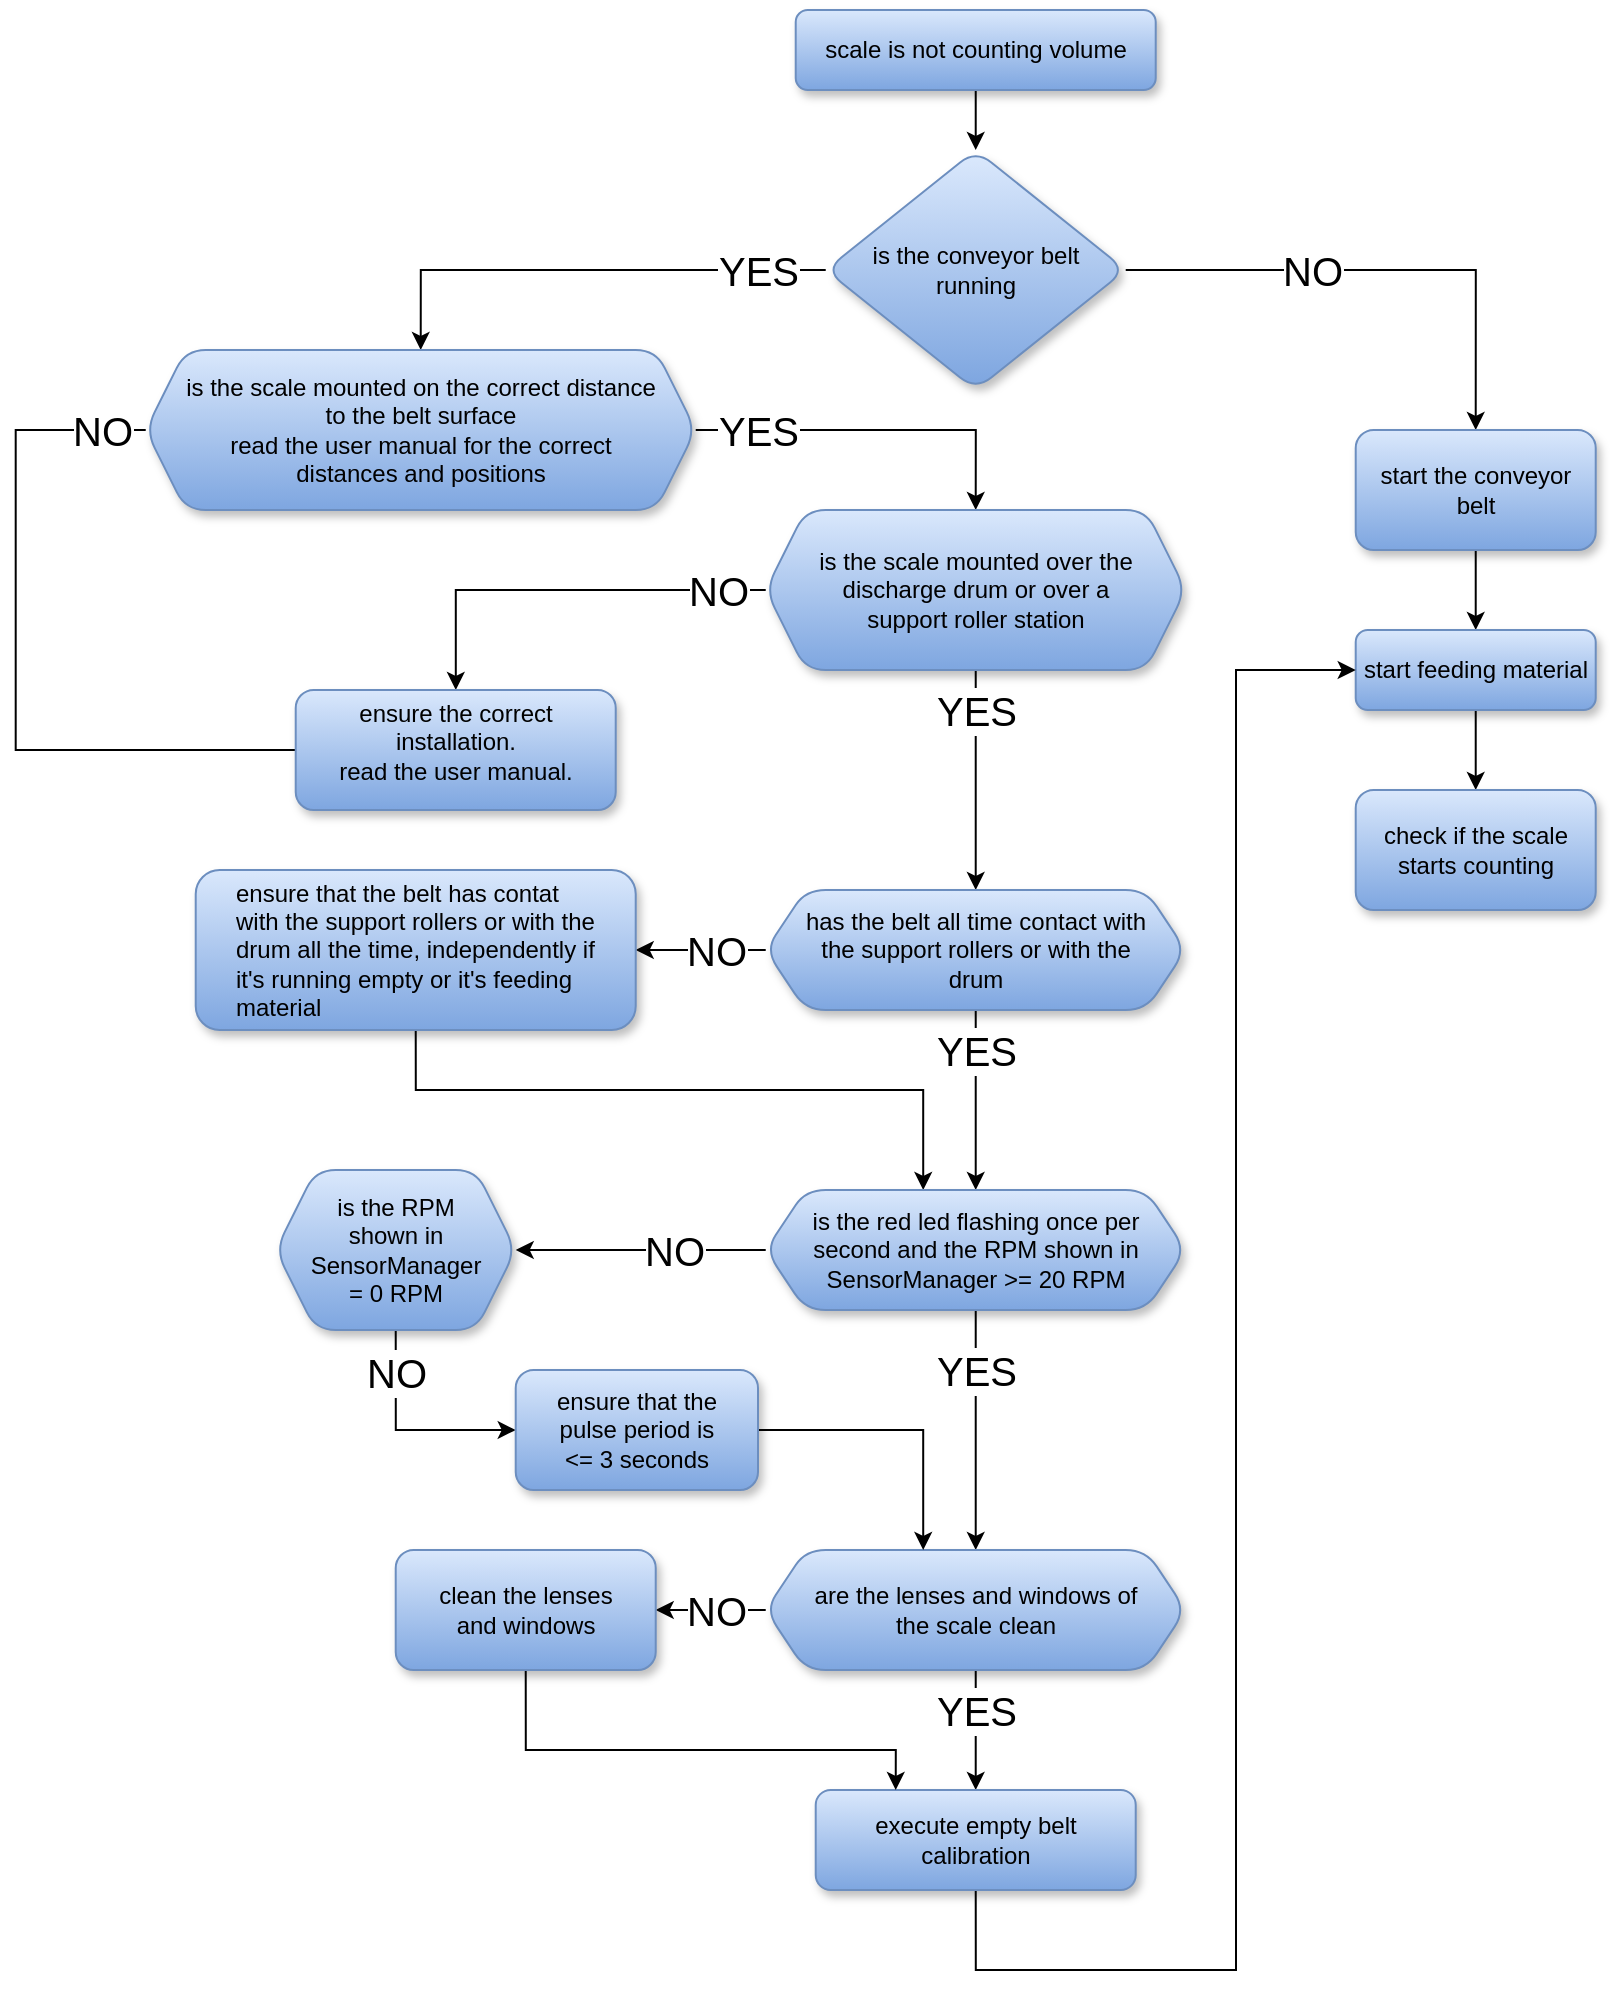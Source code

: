 <mxfile version="24.7.3" type="github">
  <diagram name="Seite-1" id="SzO660v62tbblVOPT_uv">
    <mxGraphModel dx="3550" dy="1830" grid="1" gridSize="10" guides="1" tooltips="1" connect="1" arrows="1" fold="1" page="1" pageScale="1" pageWidth="827" pageHeight="1169" math="0" shadow="0">
      <root>
        <mxCell id="0" />
        <mxCell id="1" parent="0" />
        <mxCell id="nqDF6ASY-rxrb7wUY3rS-10" style="edgeStyle=orthogonalEdgeStyle;rounded=0;orthogonalLoop=1;jettySize=auto;html=1;exitX=0.5;exitY=1;exitDx=0;exitDy=0;entryX=0.5;entryY=0;entryDx=0;entryDy=0;" parent="1" source="nqDF6ASY-rxrb7wUY3rS-1" target="nqDF6ASY-rxrb7wUY3rS-2" edge="1">
          <mxGeometry relative="1" as="geometry" />
        </mxCell>
        <mxCell id="nqDF6ASY-rxrb7wUY3rS-1" value="scale is not counting volume" style="rounded=1;whiteSpace=wrap;html=1;fillColor=#dae8fc;gradientColor=#7ea6e0;strokeColor=#6c8ebf;shadow=1;" parent="1" vertex="1">
          <mxGeometry x="408.86" y="40" width="180" height="40" as="geometry" />
        </mxCell>
        <mxCell id="nqDF6ASY-rxrb7wUY3rS-8" style="edgeStyle=orthogonalEdgeStyle;rounded=0;orthogonalLoop=1;jettySize=auto;html=1;exitX=1;exitY=0.5;exitDx=0;exitDy=0;entryX=0.5;entryY=0;entryDx=0;entryDy=0;" parent="1" source="nqDF6ASY-rxrb7wUY3rS-2" target="nqDF6ASY-rxrb7wUY3rS-7" edge="1">
          <mxGeometry relative="1" as="geometry" />
        </mxCell>
        <mxCell id="nqDF6ASY-rxrb7wUY3rS-9" value="NO" style="edgeLabel;html=1;align=center;verticalAlign=middle;resizable=0;points=[];fontSize=20;" parent="nqDF6ASY-rxrb7wUY3rS-8" vertex="1" connectable="0">
          <mxGeometry x="-0.154" y="2" relative="1" as="geometry">
            <mxPoint x="-15" y="2" as="offset" />
          </mxGeometry>
        </mxCell>
        <mxCell id="nqDF6ASY-rxrb7wUY3rS-14" style="edgeStyle=orthogonalEdgeStyle;rounded=0;orthogonalLoop=1;jettySize=auto;html=1;exitX=0;exitY=0.5;exitDx=0;exitDy=0;entryX=0.5;entryY=0;entryDx=0;entryDy=0;" parent="1" source="nqDF6ASY-rxrb7wUY3rS-2" target="nqDF6ASY-rxrb7wUY3rS-16" edge="1">
          <mxGeometry relative="1" as="geometry">
            <mxPoint x="293.86" y="190" as="targetPoint" />
          </mxGeometry>
        </mxCell>
        <mxCell id="nqDF6ASY-rxrb7wUY3rS-15" value="YES" style="edgeLabel;html=1;align=center;verticalAlign=middle;resizable=0;points=[];fontSize=20;" parent="nqDF6ASY-rxrb7wUY3rS-14" vertex="1" connectable="0">
          <mxGeometry x="-0.161" relative="1" as="geometry">
            <mxPoint x="67" as="offset" />
          </mxGeometry>
        </mxCell>
        <mxCell id="nqDF6ASY-rxrb7wUY3rS-2" value="&lt;div style=&quot;&quot;&gt;&lt;span style=&quot;background-color: initial;&quot;&gt;is the conveyo&lt;/span&gt;&lt;span style=&quot;background-color: initial;&quot;&gt;r belt running&lt;/span&gt;&lt;/div&gt;" style="rhombus;whiteSpace=wrap;html=1;fillColor=#dae8fc;gradientColor=#7ea6e0;strokeColor=#6c8ebf;rounded=1;shadow=1;spacingRight=10;spacingLeft=10;spacing=0;" parent="1" vertex="1">
          <mxGeometry x="423.86" y="110" width="150" height="120" as="geometry" />
        </mxCell>
        <mxCell id="nqDF6ASY-rxrb7wUY3rS-12" style="edgeStyle=orthogonalEdgeStyle;rounded=0;orthogonalLoop=1;jettySize=auto;html=1;exitX=0.5;exitY=1;exitDx=0;exitDy=0;entryX=0.5;entryY=0;entryDx=0;entryDy=0;" parent="1" source="nqDF6ASY-rxrb7wUY3rS-7" target="nqDF6ASY-rxrb7wUY3rS-11" edge="1">
          <mxGeometry relative="1" as="geometry" />
        </mxCell>
        <mxCell id="nqDF6ASY-rxrb7wUY3rS-7" value="start the conveyor belt" style="rounded=1;whiteSpace=wrap;html=1;fillColor=#dae8fc;gradientColor=#7ea6e0;strokeColor=#6c8ebf;shadow=1;" parent="1" vertex="1">
          <mxGeometry x="688.86" y="250" width="120" height="60" as="geometry" />
        </mxCell>
        <mxCell id="05dexWdBGAUjfJd2ZQ2P-5" value="" style="edgeStyle=orthogonalEdgeStyle;rounded=0;orthogonalLoop=1;jettySize=auto;html=1;" parent="1" source="nqDF6ASY-rxrb7wUY3rS-11" target="05dexWdBGAUjfJd2ZQ2P-4" edge="1">
          <mxGeometry relative="1" as="geometry" />
        </mxCell>
        <mxCell id="nqDF6ASY-rxrb7wUY3rS-11" value="start feeding material" style="rounded=1;whiteSpace=wrap;html=1;fillColor=#dae8fc;gradientColor=#7ea6e0;strokeColor=#6c8ebf;shadow=1;" parent="1" vertex="1">
          <mxGeometry x="688.86" y="350" width="120" height="40" as="geometry" />
        </mxCell>
        <mxCell id="nqDF6ASY-rxrb7wUY3rS-19" style="edgeStyle=orthogonalEdgeStyle;rounded=0;orthogonalLoop=1;jettySize=auto;html=1;exitX=0.5;exitY=1;exitDx=0;exitDy=0;entryX=0.5;entryY=0;entryDx=0;entryDy=0;" parent="1" source="05dexWdBGAUjfJd2ZQ2P-12" target="05dexWdBGAUjfJd2ZQ2P-24" edge="1">
          <mxGeometry relative="1" as="geometry">
            <mxPoint x="408.86" y="270" as="sourcePoint" />
            <mxPoint x="498.86" y="610" as="targetPoint" />
          </mxGeometry>
        </mxCell>
        <mxCell id="nqDF6ASY-rxrb7wUY3rS-20" value="YES" style="edgeLabel;html=1;align=center;verticalAlign=middle;resizable=0;points=[];rounded=1;strokeColor=#6c8ebf;fontFamily=Helvetica;fontSize=20;fontColor=default;fillColor=#dae8fc;gradientColor=#7ea6e0;" parent="nqDF6ASY-rxrb7wUY3rS-19" vertex="1" connectable="0">
          <mxGeometry x="-0.073" y="4" relative="1" as="geometry">
            <mxPoint x="-4" y="-22" as="offset" />
          </mxGeometry>
        </mxCell>
        <mxCell id="05dexWdBGAUjfJd2ZQ2P-9" value="" style="edgeStyle=orthogonalEdgeStyle;rounded=0;orthogonalLoop=1;jettySize=auto;html=1;exitX=1;exitY=0.5;exitDx=0;exitDy=0;entryX=0.5;entryY=0;entryDx=0;entryDy=0;" parent="1" source="nqDF6ASY-rxrb7wUY3rS-16" target="05dexWdBGAUjfJd2ZQ2P-8" edge="1">
          <mxGeometry relative="1" as="geometry">
            <Array as="points">
              <mxPoint x="498.86" y="250" />
            </Array>
          </mxGeometry>
        </mxCell>
        <mxCell id="05dexWdBGAUjfJd2ZQ2P-11" value="YES" style="edgeLabel;html=1;align=center;verticalAlign=middle;resizable=0;points=[];rounded=1;strokeColor=#6c8ebf;fontFamily=Helvetica;fontSize=20;fontColor=default;labelBackgroundColor=default;fillColor=#dae8fc;gradientColor=#7ea6e0;" parent="05dexWdBGAUjfJd2ZQ2P-9" vertex="1" connectable="0">
          <mxGeometry x="-0.246" relative="1" as="geometry">
            <mxPoint x="-37" as="offset" />
          </mxGeometry>
        </mxCell>
        <mxCell id="05dexWdBGAUjfJd2ZQ2P-19" style="edgeStyle=orthogonalEdgeStyle;rounded=0;orthogonalLoop=1;jettySize=auto;html=1;exitX=0;exitY=0.5;exitDx=0;exitDy=0;entryX=0.5;entryY=0;entryDx=0;entryDy=0;" parent="1" source="nqDF6ASY-rxrb7wUY3rS-16" target="05dexWdBGAUjfJd2ZQ2P-15" edge="1">
          <mxGeometry relative="1" as="geometry">
            <Array as="points">
              <mxPoint x="18.86" y="250" />
              <mxPoint x="18.86" y="410" />
              <mxPoint x="238.86" y="410" />
            </Array>
          </mxGeometry>
        </mxCell>
        <mxCell id="05dexWdBGAUjfJd2ZQ2P-20" value="NO" style="edgeLabel;html=1;align=center;verticalAlign=middle;resizable=0;points=[];rounded=1;strokeColor=#6c8ebf;fontFamily=Helvetica;fontSize=20;fontColor=default;labelBackgroundColor=default;fillColor=#dae8fc;gradientColor=#7ea6e0;spacing=3;spacingRight=0;" parent="05dexWdBGAUjfJd2ZQ2P-19" vertex="1" connectable="0">
          <mxGeometry x="-0.774" relative="1" as="geometry">
            <mxPoint x="31" as="offset" />
          </mxGeometry>
        </mxCell>
        <mxCell id="nqDF6ASY-rxrb7wUY3rS-16" value="is the scale mounted on the correct distance to the belt surface&lt;br&gt;&lt;div&gt;read the user manual for the correct distances and positions&lt;/div&gt;" style="shape=hexagon;perimeter=hexagonPerimeter2;fixedSize=1;fillColor=#dae8fc;gradientColor=#7ea6e0;strokeColor=#6c8ebf;perimeterSpacing=0;spacing=0;whiteSpace=wrap;html=1;spacingTop=0;spacingRight=20;spacingLeft=20;rounded=1;shadow=1;" parent="1" vertex="1">
          <mxGeometry x="83.86" y="210" width="275" height="80" as="geometry" />
        </mxCell>
        <mxCell id="05dexWdBGAUjfJd2ZQ2P-2" value="" style="edgeStyle=orthogonalEdgeStyle;rounded=0;orthogonalLoop=1;jettySize=auto;html=1;exitX=0.5;exitY=1;exitDx=0;exitDy=0;" parent="1" source="05dexWdBGAUjfJd2ZQ2P-26" target="05dexWdBGAUjfJd2ZQ2P-1" edge="1">
          <mxGeometry relative="1" as="geometry">
            <mxPoint x="498.86" y="740" as="sourcePoint" />
          </mxGeometry>
        </mxCell>
        <mxCell id="05dexWdBGAUjfJd2ZQ2P-3" value="YES" style="edgeLabel;html=1;align=center;verticalAlign=middle;resizable=0;points=[];rounded=1;strokeColor=#6c8ebf;fontFamily=Helvetica;fontSize=20;fontColor=default;labelBackgroundColor=default;fillColor=#dae8fc;gradientColor=#7ea6e0;" parent="05dexWdBGAUjfJd2ZQ2P-2" vertex="1" connectable="0">
          <mxGeometry x="-0.212" y="1" relative="1" as="geometry">
            <mxPoint x="-1" y="-4" as="offset" />
          </mxGeometry>
        </mxCell>
        <mxCell id="05dexWdBGAUjfJd2ZQ2P-6" style="edgeStyle=orthogonalEdgeStyle;rounded=0;orthogonalLoop=1;jettySize=auto;html=1;exitX=0.5;exitY=1;exitDx=0;exitDy=0;entryX=0;entryY=0.5;entryDx=0;entryDy=0;" parent="1" source="05dexWdBGAUjfJd2ZQ2P-1" target="nqDF6ASY-rxrb7wUY3rS-11" edge="1">
          <mxGeometry relative="1" as="geometry">
            <Array as="points">
              <mxPoint x="499" y="1020" />
              <mxPoint x="629" y="1020" />
              <mxPoint x="629" y="370" />
            </Array>
          </mxGeometry>
        </mxCell>
        <mxCell id="05dexWdBGAUjfJd2ZQ2P-1" value="execute empty belt calibration" style="rounded=1;whiteSpace=wrap;html=1;fillColor=#dae8fc;gradientColor=#7ea6e0;strokeColor=#6c8ebf;align=center;verticalAlign=middle;spacingLeft=20;spacingRight=20;spacingTop=0;spacing=0;fontFamily=Helvetica;fontSize=12;fontColor=default;perimeter=rectanglePerimeter;shadow=1;" parent="1" vertex="1">
          <mxGeometry x="418.86" y="930" width="160" height="50" as="geometry" />
        </mxCell>
        <mxCell id="05dexWdBGAUjfJd2ZQ2P-4" value="check if the scale starts counting" style="rounded=1;whiteSpace=wrap;html=1;fillColor=#dae8fc;gradientColor=#7ea6e0;strokeColor=#6c8ebf;shadow=1;" parent="1" vertex="1">
          <mxGeometry x="688.86" y="430" width="120" height="60" as="geometry" />
        </mxCell>
        <mxCell id="05dexWdBGAUjfJd2ZQ2P-13" value="" style="edgeStyle=orthogonalEdgeStyle;rounded=0;orthogonalLoop=1;jettySize=auto;html=1;" parent="1" source="05dexWdBGAUjfJd2ZQ2P-8" target="05dexWdBGAUjfJd2ZQ2P-12" edge="1">
          <mxGeometry relative="1" as="geometry" />
        </mxCell>
        <mxCell id="05dexWdBGAUjfJd2ZQ2P-14" value="YES" style="edgeLabel;html=1;align=center;verticalAlign=middle;resizable=0;points=[];rounded=1;strokeColor=#6c8ebf;fontFamily=Helvetica;fontSize=20;fontColor=default;labelBackgroundColor=default;fillColor=#dae8fc;gradientColor=#7ea6e0;" parent="05dexWdBGAUjfJd2ZQ2P-13" vertex="1" connectable="0">
          <mxGeometry x="-0.16" relative="1" as="geometry">
            <mxPoint y="-26" as="offset" />
          </mxGeometry>
        </mxCell>
        <mxCell id="05dexWdBGAUjfJd2ZQ2P-16" value="" style="edgeStyle=orthogonalEdgeStyle;rounded=0;orthogonalLoop=1;jettySize=auto;html=1;" parent="1" source="05dexWdBGAUjfJd2ZQ2P-8" target="05dexWdBGAUjfJd2ZQ2P-15" edge="1">
          <mxGeometry relative="1" as="geometry" />
        </mxCell>
        <mxCell id="05dexWdBGAUjfJd2ZQ2P-18" value="NO" style="edgeLabel;html=1;align=center;verticalAlign=middle;resizable=0;points=[];rounded=1;strokeColor=#6c8ebf;fontFamily=Helvetica;fontSize=20;fontColor=default;labelBackgroundColor=default;fillColor=#dae8fc;gradientColor=#7ea6e0;" parent="05dexWdBGAUjfJd2ZQ2P-16" vertex="1" connectable="0">
          <mxGeometry x="-0.4" relative="1" as="geometry">
            <mxPoint x="37" as="offset" />
          </mxGeometry>
        </mxCell>
        <mxCell id="05dexWdBGAUjfJd2ZQ2P-8" value="is the scale mounted over the discharge drum or over a support roller station" style="shape=hexagon;perimeter=hexagonPerimeter2;fixedSize=1;fillColor=#dae8fc;gradientColor=#7ea6e0;strokeColor=#6c8ebf;perimeterSpacing=0;spacing=0;whiteSpace=wrap;html=1;spacingTop=0;spacingRight=20;spacingLeft=20;rounded=1;shadow=1;" parent="1" vertex="1">
          <mxGeometry x="393.86" y="290" width="210" height="80" as="geometry" />
        </mxCell>
        <mxCell id="05dexWdBGAUjfJd2ZQ2P-22" value="" style="edgeStyle=orthogonalEdgeStyle;rounded=0;orthogonalLoop=1;jettySize=auto;html=1;" parent="1" source="05dexWdBGAUjfJd2ZQ2P-12" target="05dexWdBGAUjfJd2ZQ2P-21" edge="1">
          <mxGeometry relative="1" as="geometry" />
        </mxCell>
        <mxCell id="05dexWdBGAUjfJd2ZQ2P-25" value="NO" style="edgeLabel;html=1;align=center;verticalAlign=middle;resizable=0;points=[];rounded=1;strokeColor=#6c8ebf;fontFamily=Helvetica;fontSize=20;fontColor=default;labelBackgroundColor=default;fillColor=#dae8fc;gradientColor=#7ea6e0;" parent="05dexWdBGAUjfJd2ZQ2P-22" vertex="1" connectable="0">
          <mxGeometry x="0.234" y="-3" relative="1" as="geometry">
            <mxPoint x="15" y="3" as="offset" />
          </mxGeometry>
        </mxCell>
        <mxCell id="05dexWdBGAUjfJd2ZQ2P-12" value="has the belt all time contact with the support rollers or with the drum" style="shape=hexagon;perimeter=hexagonPerimeter2;fixedSize=1;fillColor=#dae8fc;gradientColor=#7ea6e0;strokeColor=#6c8ebf;perimeterSpacing=0;spacing=0;whiteSpace=wrap;html=1;spacingTop=0;spacingRight=20;spacingLeft=20;rounded=1;shadow=1;" parent="1" vertex="1">
          <mxGeometry x="393.86" y="480" width="210" height="60" as="geometry" />
        </mxCell>
        <mxCell id="05dexWdBGAUjfJd2ZQ2P-15" value="ensure the correct installation.&lt;div&gt;read the user manual.&lt;/div&gt;" style="whiteSpace=wrap;html=1;fillColor=#dae8fc;strokeColor=#6c8ebf;gradientColor=#7ea6e0;spacing=0;spacingTop=0;spacingRight=20;spacingLeft=20;rounded=1;shadow=1;verticalAlign=top;align=center;" parent="1" vertex="1">
          <mxGeometry x="158.86" y="380" width="160" height="60" as="geometry" />
        </mxCell>
        <mxCell id="05dexWdBGAUjfJd2ZQ2P-32" style="edgeStyle=orthogonalEdgeStyle;rounded=0;orthogonalLoop=1;jettySize=auto;html=1;exitX=0.5;exitY=1;exitDx=0;exitDy=0;entryX=0.375;entryY=0;entryDx=0;entryDy=0;" parent="1" source="05dexWdBGAUjfJd2ZQ2P-21" target="05dexWdBGAUjfJd2ZQ2P-24" edge="1">
          <mxGeometry relative="1" as="geometry">
            <mxPoint x="118.86" y="470" as="targetPoint" />
            <Array as="points">
              <mxPoint x="219" y="580" />
              <mxPoint x="473" y="580" />
            </Array>
          </mxGeometry>
        </mxCell>
        <mxCell id="05dexWdBGAUjfJd2ZQ2P-21" value="&lt;div style=&quot;&quot;&gt;&lt;span style=&quot;background-color: initial;&quot;&gt;ensure that the belt has contat with the support rollers or with the drum all the time, independently if it&#39;s running empty or it&#39;s feeding material&lt;/span&gt;&lt;/div&gt;" style="whiteSpace=wrap;html=1;fillColor=#dae8fc;strokeColor=#6c8ebf;gradientColor=#7ea6e0;spacing=0;spacingTop=0;spacingRight=20;spacingLeft=20;rounded=1;shadow=1;align=left;" parent="1" vertex="1">
          <mxGeometry x="108.86" y="470" width="220" height="80" as="geometry" />
        </mxCell>
        <mxCell id="05dexWdBGAUjfJd2ZQ2P-27" value="" style="edgeStyle=orthogonalEdgeStyle;rounded=0;orthogonalLoop=1;jettySize=auto;html=1;" parent="1" source="05dexWdBGAUjfJd2ZQ2P-24" target="05dexWdBGAUjfJd2ZQ2P-26" edge="1">
          <mxGeometry relative="1" as="geometry" />
        </mxCell>
        <mxCell id="05dexWdBGAUjfJd2ZQ2P-28" value="YES" style="edgeLabel;html=1;align=center;verticalAlign=middle;resizable=0;points=[];rounded=1;strokeColor=#6c8ebf;fontFamily=Helvetica;fontSize=20;fontColor=default;labelBackgroundColor=default;fillColor=#dae8fc;gradientColor=#7ea6e0;" parent="05dexWdBGAUjfJd2ZQ2P-27" vertex="1" connectable="0">
          <mxGeometry x="-0.314" y="-3" relative="1" as="geometry">
            <mxPoint x="3" y="-11" as="offset" />
          </mxGeometry>
        </mxCell>
        <mxCell id="oCX-_eu9XrWMuK5r5mbm-4" value="" style="edgeStyle=orthogonalEdgeStyle;rounded=0;orthogonalLoop=1;jettySize=auto;html=1;" edge="1" parent="1" source="05dexWdBGAUjfJd2ZQ2P-24" target="oCX-_eu9XrWMuK5r5mbm-3">
          <mxGeometry relative="1" as="geometry" />
        </mxCell>
        <mxCell id="oCX-_eu9XrWMuK5r5mbm-5" value="NO" style="edgeLabel;html=1;align=center;verticalAlign=middle;resizable=0;points=[];rounded=1;strokeColor=#6c8ebf;fontFamily=Helvetica;fontSize=20;fontColor=default;labelBackgroundColor=default;fillColor=#dae8fc;gradientColor=#7ea6e0;" vertex="1" connectable="0" parent="oCX-_eu9XrWMuK5r5mbm-4">
          <mxGeometry x="-0.253" relative="1" as="geometry">
            <mxPoint as="offset" />
          </mxGeometry>
        </mxCell>
        <mxCell id="05dexWdBGAUjfJd2ZQ2P-24" value="is the red led flashing once per second and the RPM shown in SensorManager &amp;gt;= 20 RPM" style="shape=hexagon;perimeter=hexagonPerimeter2;fixedSize=1;fillColor=#dae8fc;gradientColor=#7ea6e0;strokeColor=#6c8ebf;perimeterSpacing=0;spacing=0;whiteSpace=wrap;html=1;spacingTop=0;spacingRight=20;spacingLeft=20;rounded=1;shadow=1;" parent="1" vertex="1">
          <mxGeometry x="393.86" y="630" width="210" height="60" as="geometry" />
        </mxCell>
        <mxCell id="05dexWdBGAUjfJd2ZQ2P-35" value="" style="edgeStyle=orthogonalEdgeStyle;rounded=0;orthogonalLoop=1;jettySize=auto;html=1;" parent="1" source="05dexWdBGAUjfJd2ZQ2P-26" target="05dexWdBGAUjfJd2ZQ2P-34" edge="1">
          <mxGeometry relative="1" as="geometry" />
        </mxCell>
        <mxCell id="05dexWdBGAUjfJd2ZQ2P-37" value="NO" style="edgeLabel;html=1;align=center;verticalAlign=middle;resizable=0;points=[];rounded=1;strokeColor=#6c8ebf;fontFamily=Helvetica;fontSize=20;fontColor=default;labelBackgroundColor=default;fillColor=#dae8fc;gradientColor=#7ea6e0;" parent="05dexWdBGAUjfJd2ZQ2P-35" vertex="1" connectable="0">
          <mxGeometry x="-0.333" y="4" relative="1" as="geometry">
            <mxPoint x="-7" y="-4" as="offset" />
          </mxGeometry>
        </mxCell>
        <mxCell id="05dexWdBGAUjfJd2ZQ2P-26" value="are the lenses and windows of the scale clean" style="shape=hexagon;perimeter=hexagonPerimeter2;fixedSize=1;fillColor=#dae8fc;gradientColor=#7ea6e0;strokeColor=#6c8ebf;perimeterSpacing=0;spacing=0;whiteSpace=wrap;html=1;spacingTop=0;spacingRight=20;spacingLeft=20;rounded=1;shadow=1;" parent="1" vertex="1">
          <mxGeometry x="393.86" y="810" width="210" height="60" as="geometry" />
        </mxCell>
        <mxCell id="05dexWdBGAUjfJd2ZQ2P-36" style="edgeStyle=orthogonalEdgeStyle;rounded=0;orthogonalLoop=1;jettySize=auto;html=1;exitX=0.5;exitY=1;exitDx=0;exitDy=0;entryX=0.25;entryY=0;entryDx=0;entryDy=0;" parent="1" source="05dexWdBGAUjfJd2ZQ2P-34" target="05dexWdBGAUjfJd2ZQ2P-1" edge="1">
          <mxGeometry relative="1" as="geometry">
            <Array as="points">
              <mxPoint x="273.86" y="910" />
              <mxPoint x="458.86" y="910" />
            </Array>
          </mxGeometry>
        </mxCell>
        <mxCell id="05dexWdBGAUjfJd2ZQ2P-34" value="clean the lenses and windows" style="whiteSpace=wrap;html=1;fillColor=#dae8fc;strokeColor=#6c8ebf;gradientColor=#7ea6e0;spacing=0;spacingTop=0;spacingRight=20;spacingLeft=20;rounded=1;shadow=1;" parent="1" vertex="1">
          <mxGeometry x="208.86" y="810" width="130" height="60" as="geometry" />
        </mxCell>
        <mxCell id="oCX-_eu9XrWMuK5r5mbm-9" style="edgeStyle=orthogonalEdgeStyle;rounded=0;orthogonalLoop=1;jettySize=auto;html=1;exitX=0.5;exitY=1;exitDx=0;exitDy=0;entryX=0;entryY=0.5;entryDx=0;entryDy=0;" edge="1" parent="1" source="oCX-_eu9XrWMuK5r5mbm-3" target="oCX-_eu9XrWMuK5r5mbm-8">
          <mxGeometry relative="1" as="geometry" />
        </mxCell>
        <mxCell id="oCX-_eu9XrWMuK5r5mbm-10" value="NO" style="edgeLabel;html=1;align=center;verticalAlign=middle;resizable=0;points=[];rounded=1;strokeColor=#6c8ebf;fontFamily=Helvetica;fontSize=20;fontColor=default;labelBackgroundColor=default;fillColor=#dae8fc;gradientColor=#7ea6e0;" vertex="1" connectable="0" parent="oCX-_eu9XrWMuK5r5mbm-9">
          <mxGeometry x="-0.702" y="-1" relative="1" as="geometry">
            <mxPoint x="1" y="4" as="offset" />
          </mxGeometry>
        </mxCell>
        <mxCell id="oCX-_eu9XrWMuK5r5mbm-3" value="is the RPM shown in SensorManager = 0 RPM" style="shape=hexagon;perimeter=hexagonPerimeter2;whiteSpace=wrap;html=1;fixedSize=1;fillColor=#dae8fc;strokeColor=#6c8ebf;gradientColor=#7ea6e0;spacing=0;spacingTop=0;spacingRight=20;spacingLeft=20;rounded=1;shadow=1;" vertex="1" parent="1">
          <mxGeometry x="148.86" y="620" width="120" height="80" as="geometry" />
        </mxCell>
        <mxCell id="oCX-_eu9XrWMuK5r5mbm-11" style="edgeStyle=orthogonalEdgeStyle;rounded=0;orthogonalLoop=1;jettySize=auto;html=1;exitX=1;exitY=0.5;exitDx=0;exitDy=0;entryX=0.375;entryY=0;entryDx=0;entryDy=0;" edge="1" parent="1" source="oCX-_eu9XrWMuK5r5mbm-8" target="05dexWdBGAUjfJd2ZQ2P-26">
          <mxGeometry relative="1" as="geometry" />
        </mxCell>
        <mxCell id="oCX-_eu9XrWMuK5r5mbm-8" value="ensure that the pulse period is &amp;lt;= 3 seconds" style="whiteSpace=wrap;html=1;fillColor=#dae8fc;strokeColor=#6c8ebf;gradientColor=#7ea6e0;spacing=0;spacingTop=0;spacingRight=20;spacingLeft=20;rounded=1;shadow=1;" vertex="1" parent="1">
          <mxGeometry x="268.86" y="720" width="121.14" height="60" as="geometry" />
        </mxCell>
      </root>
    </mxGraphModel>
  </diagram>
</mxfile>
